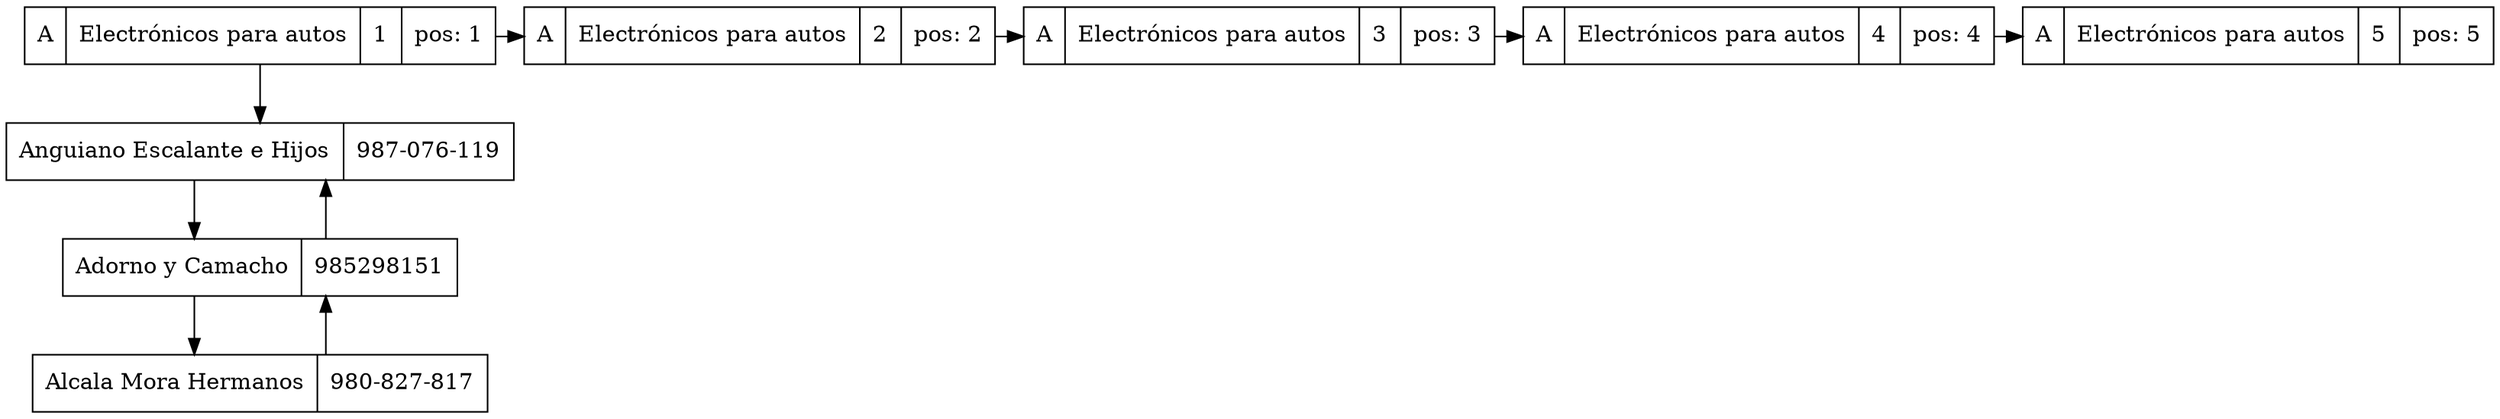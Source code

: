 digraph G{
node[shape="box" shape="record"]
graph[splines="ortho"]
node0[label="A|Electrónicos para autos|1|pos: 1"];
node0xc000094140[label="Anguiano Escalante e Hijos|987-076-119"];
node0->node0xc000094140;
node0xc0000941e0[label="Adorno y Camacho|985298151"];
node0xc000094140->node0xc0000941e0;
node0xc0000941e0->node0xc000094140;
node0xc000094230[label="Alcala Mora Hermanos|980-827-817"];
node0xc0000941e0->node0xc000094230;
node0xc000094230->node0xc0000941e0;
node0->node1;
node1[label="A|Electrónicos para autos|2|pos: 2"];
node1->node2;
node2[label="A|Electrónicos para autos|3|pos: 3"];
node2->node3;
node3[label="A|Electrónicos para autos|4|pos: 4"];
node3->node4;
node4[label="A|Electrónicos para autos|5|pos: 5"];
{rank="same"; node0; node1; node2; node3; node4}
}
